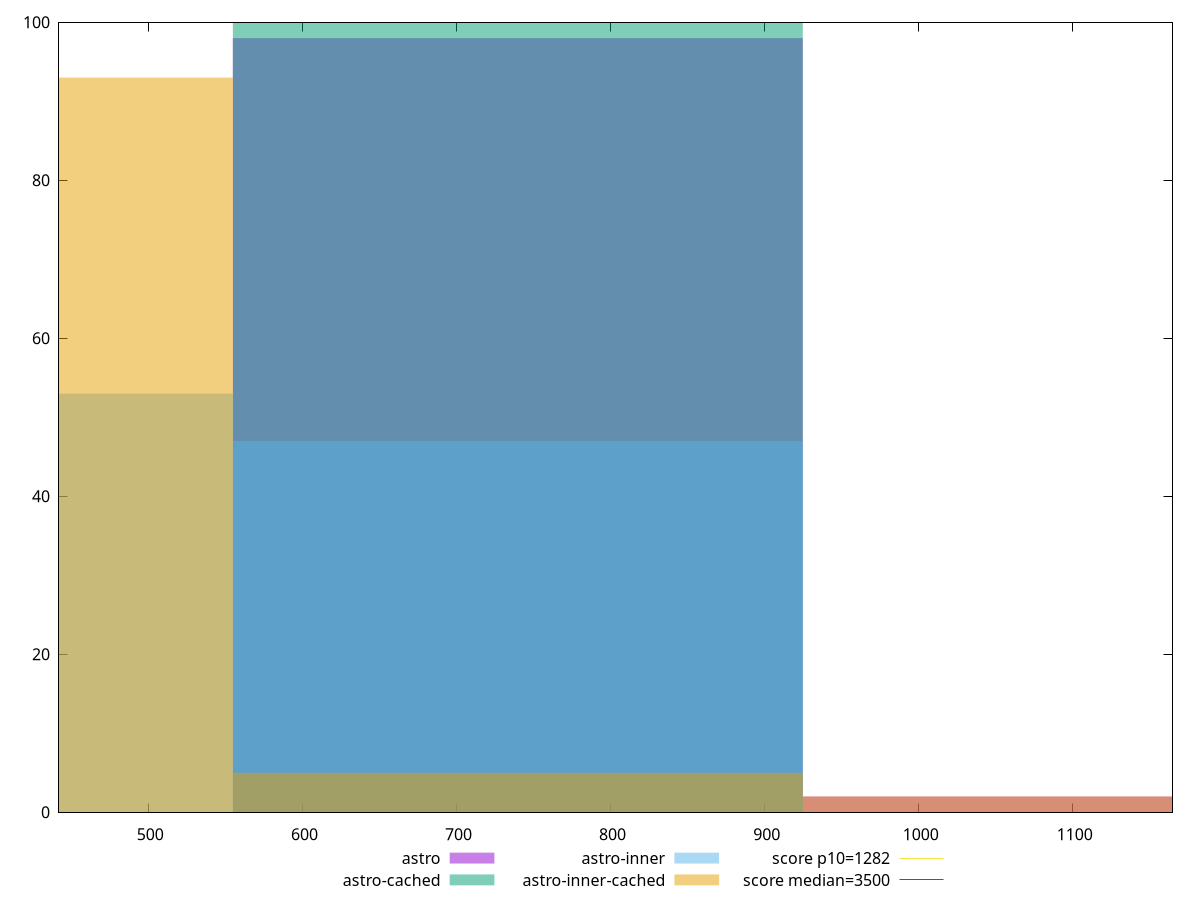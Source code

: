 reset

$astro <<EOF
1109.6998521112007 2
739.7999014074671 98
EOF

$astroCached <<EOF
739.7999014074671 100
EOF

$astroInner <<EOF
369.89995070373357 53
739.7999014074671 47
EOF

$astroInnerCached <<EOF
739.7999014074671 5
369.89995070373357 93
1109.6998521112007 2
EOF

set key outside below
set boxwidth 369.89995070373357
set xrange [442.0120000000004:1164.7000000000005]
set yrange [0:100]
set trange [0:100]
set style fill transparent solid 0.5 noborder

set parametric
set terminal svg size 640, 520 enhanced background rgb 'white'
set output "reports/report_00033_2021-03-01T14-23-16.841Z/bootup-time/comparison/histogram/all_raw.svg"

plot $astro title "astro" with boxes, \
     $astroCached title "astro-cached" with boxes, \
     $astroInner title "astro-inner" with boxes, \
     $astroInnerCached title "astro-inner-cached" with boxes, \
     1282,t title "score p10=1282", \
     3500,t title "score median=3500"

reset

